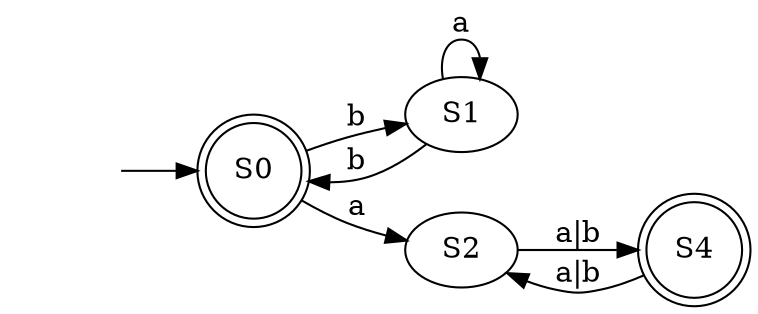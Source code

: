 digraph G {
rankdir=LR;
null [shape=plaintext label=""];
null -> S0
S0 -> S1 [label="b"];
S0 -> S2 [label="a"];
S0 [shape=doublecircle];
S1 -> S0 [label="b"];
S1 -> S1 [label="a"];
S4 [shape=doublecircle];
S2 -> S4 [label="a|b"];
S4 -> S2 [label="a|b"];
}
